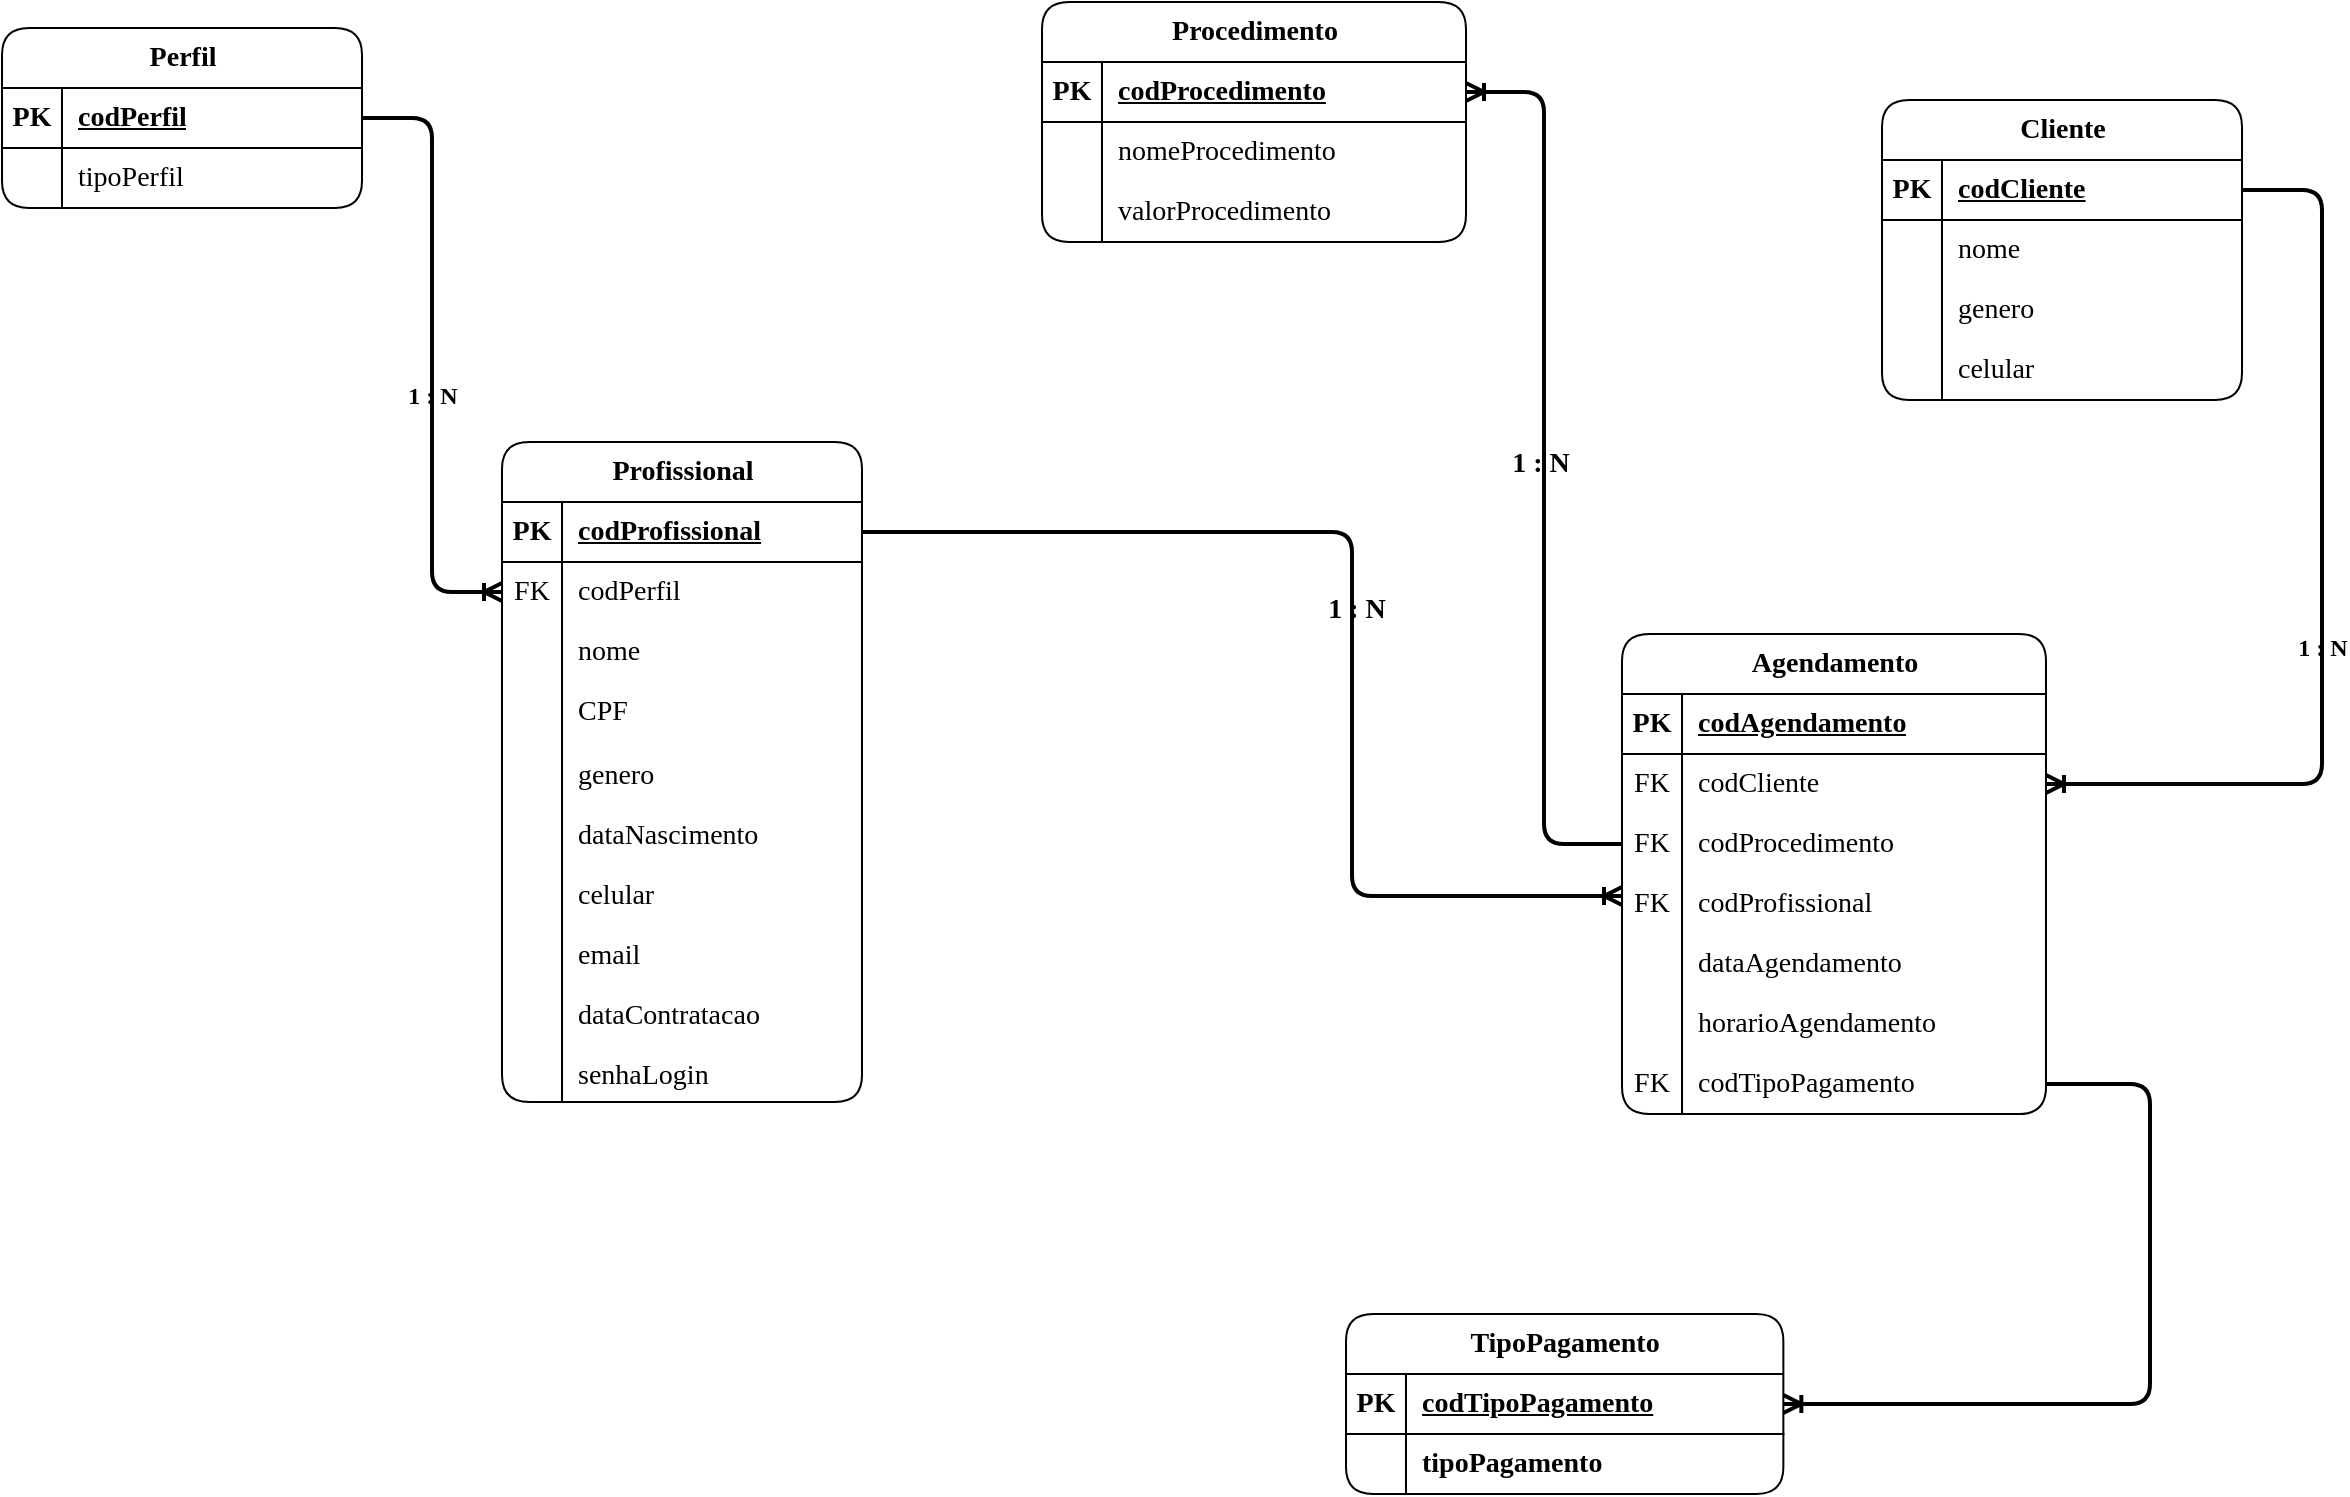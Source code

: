 <mxfile version="26.0.9">
  <diagram name="MER" id="e56a1550-8fbb-45ad-956c-1786394a9013">
    <mxGraphModel dx="1909" dy="1129" grid="0" gridSize="10" guides="1" tooltips="1" connect="1" arrows="1" fold="1" page="0" pageScale="1" pageWidth="1100" pageHeight="850" background="none" math="0" shadow="0" adaptiveColors="simple">
      <root>
        <mxCell id="0" />
        <mxCell id="1" parent="0" />
        <mxCell id="kIq5CJlEtMo3sksNn1Q7-1" value="Profissional" style="shape=table;startSize=30;container=1;collapsible=1;childLayout=tableLayout;fixedRows=1;rowLines=0;fontStyle=1;align=center;resizeLast=1;html=1;fontFamily=JetBrains Mono;rounded=1;fontSize=14;labelBackgroundColor=none;" parent="1" vertex="1">
          <mxGeometry x="267" y="408" width="180" height="330" as="geometry" />
        </mxCell>
        <mxCell id="kIq5CJlEtMo3sksNn1Q7-2" value="" style="shape=tableRow;horizontal=0;startSize=0;swimlaneHead=0;swimlaneBody=0;fillColor=none;collapsible=0;dropTarget=0;points=[[0,0.5],[1,0.5]];portConstraint=eastwest;top=0;left=0;right=0;bottom=1;fontFamily=JetBrains Mono;fontSize=14;labelBackgroundColor=none;" parent="kIq5CJlEtMo3sksNn1Q7-1" vertex="1">
          <mxGeometry y="30" width="180" height="30" as="geometry" />
        </mxCell>
        <mxCell id="kIq5CJlEtMo3sksNn1Q7-3" value="PK" style="shape=partialRectangle;connectable=0;fillColor=none;top=0;left=0;bottom=0;right=0;fontStyle=1;overflow=hidden;whiteSpace=wrap;html=1;fontFamily=JetBrains Mono;fontSize=14;labelBackgroundColor=none;" parent="kIq5CJlEtMo3sksNn1Q7-2" vertex="1">
          <mxGeometry width="30" height="30" as="geometry">
            <mxRectangle width="30" height="30" as="alternateBounds" />
          </mxGeometry>
        </mxCell>
        <mxCell id="kIq5CJlEtMo3sksNn1Q7-4" value="codProfissional" style="shape=partialRectangle;connectable=0;fillColor=none;top=0;left=0;bottom=0;right=0;align=left;spacingLeft=6;fontStyle=5;overflow=hidden;whiteSpace=wrap;html=1;fontFamily=JetBrains Mono;fontSize=14;labelBackgroundColor=none;" parent="kIq5CJlEtMo3sksNn1Q7-2" vertex="1">
          <mxGeometry x="30" width="150" height="30" as="geometry">
            <mxRectangle width="150" height="30" as="alternateBounds" />
          </mxGeometry>
        </mxCell>
        <mxCell id="kIq5CJlEtMo3sksNn1Q7-5" value="" style="shape=tableRow;horizontal=0;startSize=0;swimlaneHead=0;swimlaneBody=0;fillColor=none;collapsible=0;dropTarget=0;points=[[0,0.5],[1,0.5]];portConstraint=eastwest;top=0;left=0;right=0;bottom=0;fontFamily=JetBrains Mono;fontSize=14;labelBackgroundColor=none;" parent="kIq5CJlEtMo3sksNn1Q7-1" vertex="1">
          <mxGeometry y="60" width="180" height="30" as="geometry" />
        </mxCell>
        <mxCell id="kIq5CJlEtMo3sksNn1Q7-6" value="FK" style="shape=partialRectangle;connectable=0;fillColor=none;top=0;left=0;bottom=0;right=0;editable=1;overflow=hidden;whiteSpace=wrap;html=1;fontFamily=JetBrains Mono;fontSize=14;labelBackgroundColor=none;" parent="kIq5CJlEtMo3sksNn1Q7-5" vertex="1">
          <mxGeometry width="30" height="30" as="geometry">
            <mxRectangle width="30" height="30" as="alternateBounds" />
          </mxGeometry>
        </mxCell>
        <mxCell id="kIq5CJlEtMo3sksNn1Q7-7" value="codPerfil" style="shape=partialRectangle;connectable=0;fillColor=none;top=0;left=0;bottom=0;right=0;align=left;spacingLeft=6;overflow=hidden;whiteSpace=wrap;html=1;fontFamily=JetBrains Mono;fontSize=14;labelBackgroundColor=none;" parent="kIq5CJlEtMo3sksNn1Q7-5" vertex="1">
          <mxGeometry x="30" width="150" height="30" as="geometry">
            <mxRectangle width="150" height="30" as="alternateBounds" />
          </mxGeometry>
        </mxCell>
        <mxCell id="kIq5CJlEtMo3sksNn1Q7-22" value="" style="shape=tableRow;horizontal=0;startSize=0;swimlaneHead=0;swimlaneBody=0;fillColor=none;collapsible=0;dropTarget=0;points=[[0,0.5],[1,0.5]];portConstraint=eastwest;top=0;left=0;right=0;bottom=0;fontFamily=JetBrains Mono;fontSize=14;labelBackgroundColor=none;" parent="kIq5CJlEtMo3sksNn1Q7-1" vertex="1">
          <mxGeometry y="90" width="180" height="30" as="geometry" />
        </mxCell>
        <mxCell id="kIq5CJlEtMo3sksNn1Q7-23" value="" style="shape=partialRectangle;connectable=0;fillColor=none;top=0;left=0;bottom=0;right=0;editable=1;overflow=hidden;whiteSpace=wrap;html=1;fontFamily=JetBrains Mono;fontSize=14;labelBackgroundColor=none;" parent="kIq5CJlEtMo3sksNn1Q7-22" vertex="1">
          <mxGeometry width="30" height="30" as="geometry">
            <mxRectangle width="30" height="30" as="alternateBounds" />
          </mxGeometry>
        </mxCell>
        <mxCell id="kIq5CJlEtMo3sksNn1Q7-24" value="nome" style="shape=partialRectangle;connectable=0;fillColor=none;top=0;left=0;bottom=0;right=0;align=left;spacingLeft=6;overflow=hidden;whiteSpace=wrap;html=1;fontFamily=JetBrains Mono;fontSize=14;labelBackgroundColor=none;" parent="kIq5CJlEtMo3sksNn1Q7-22" vertex="1">
          <mxGeometry x="30" width="150" height="30" as="geometry">
            <mxRectangle width="150" height="30" as="alternateBounds" />
          </mxGeometry>
        </mxCell>
        <mxCell id="kIq5CJlEtMo3sksNn1Q7-25" value="" style="shape=tableRow;horizontal=0;startSize=0;swimlaneHead=0;swimlaneBody=0;fillColor=none;collapsible=0;dropTarget=0;points=[[0,0.5],[1,0.5]];portConstraint=eastwest;top=0;left=0;right=0;bottom=0;fontFamily=JetBrains Mono;fontSize=14;labelBackgroundColor=none;" parent="kIq5CJlEtMo3sksNn1Q7-1" vertex="1">
          <mxGeometry y="120" width="180" height="30" as="geometry" />
        </mxCell>
        <mxCell id="kIq5CJlEtMo3sksNn1Q7-26" value="" style="shape=partialRectangle;connectable=0;fillColor=none;top=0;left=0;bottom=0;right=0;editable=1;overflow=hidden;whiteSpace=wrap;html=1;fontFamily=JetBrains Mono;fontSize=14;labelBackgroundColor=none;" parent="kIq5CJlEtMo3sksNn1Q7-25" vertex="1">
          <mxGeometry width="30" height="30" as="geometry">
            <mxRectangle width="30" height="30" as="alternateBounds" />
          </mxGeometry>
        </mxCell>
        <mxCell id="kIq5CJlEtMo3sksNn1Q7-27" value="CPF" style="shape=partialRectangle;connectable=0;fillColor=none;top=0;left=0;bottom=0;right=0;align=left;spacingLeft=6;overflow=hidden;whiteSpace=wrap;html=1;fontFamily=JetBrains Mono;fontSize=14;labelBackgroundColor=none;" parent="kIq5CJlEtMo3sksNn1Q7-25" vertex="1">
          <mxGeometry x="30" width="150" height="30" as="geometry">
            <mxRectangle width="150" height="30" as="alternateBounds" />
          </mxGeometry>
        </mxCell>
        <mxCell id="kIq5CJlEtMo3sksNn1Q7-28" value="" style="shape=tableRow;horizontal=0;startSize=0;swimlaneHead=0;swimlaneBody=0;fillColor=none;collapsible=0;dropTarget=0;points=[[0,0.5],[1,0.5]];portConstraint=eastwest;top=0;left=0;right=0;bottom=0;rounded=1;align=center;verticalAlign=middle;fontFamily=JetBrains Mono;fontSize=14;fontStyle=0;labelBackgroundColor=none;" parent="kIq5CJlEtMo3sksNn1Q7-1" vertex="1">
          <mxGeometry y="150" width="180" height="30" as="geometry" />
        </mxCell>
        <mxCell id="kIq5CJlEtMo3sksNn1Q7-29" value="" style="shape=partialRectangle;connectable=0;fillColor=none;top=0;left=0;bottom=0;right=0;editable=1;overflow=hidden;rounded=1;align=center;verticalAlign=middle;fontFamily=JetBrains Mono;fontSize=14;fontStyle=1;labelBackgroundColor=none;" parent="kIq5CJlEtMo3sksNn1Q7-28" vertex="1">
          <mxGeometry width="30" height="30" as="geometry">
            <mxRectangle width="30" height="30" as="alternateBounds" />
          </mxGeometry>
        </mxCell>
        <mxCell id="kIq5CJlEtMo3sksNn1Q7-30" value="genero" style="shape=partialRectangle;connectable=0;fillColor=none;top=0;left=0;bottom=0;right=0;align=left;spacingLeft=6;overflow=hidden;rounded=1;verticalAlign=middle;fontFamily=JetBrains Mono;fontSize=14;fontStyle=0;labelBackgroundColor=none;" parent="kIq5CJlEtMo3sksNn1Q7-28" vertex="1">
          <mxGeometry x="30" width="150" height="30" as="geometry">
            <mxRectangle width="150" height="30" as="alternateBounds" />
          </mxGeometry>
        </mxCell>
        <mxCell id="kIq5CJlEtMo3sksNn1Q7-31" value="" style="shape=tableRow;horizontal=0;startSize=0;swimlaneHead=0;swimlaneBody=0;fillColor=none;collapsible=0;dropTarget=0;points=[[0,0.5],[1,0.5]];portConstraint=eastwest;top=0;left=0;right=0;bottom=0;rounded=1;align=center;verticalAlign=middle;fontFamily=JetBrains Mono;fontSize=14;fontStyle=0;labelBackgroundColor=none;" parent="kIq5CJlEtMo3sksNn1Q7-1" vertex="1">
          <mxGeometry y="180" width="180" height="30" as="geometry" />
        </mxCell>
        <mxCell id="kIq5CJlEtMo3sksNn1Q7-32" value="" style="shape=partialRectangle;connectable=0;fillColor=none;top=0;left=0;bottom=0;right=0;editable=1;overflow=hidden;rounded=1;align=center;verticalAlign=middle;fontFamily=JetBrains Mono;fontSize=14;fontStyle=1;labelBackgroundColor=none;" parent="kIq5CJlEtMo3sksNn1Q7-31" vertex="1">
          <mxGeometry width="30" height="30" as="geometry">
            <mxRectangle width="30" height="30" as="alternateBounds" />
          </mxGeometry>
        </mxCell>
        <mxCell id="kIq5CJlEtMo3sksNn1Q7-33" value="dataNascimento" style="shape=partialRectangle;connectable=0;fillColor=none;top=0;left=0;bottom=0;right=0;align=left;spacingLeft=6;overflow=hidden;rounded=1;verticalAlign=middle;fontFamily=JetBrains Mono;fontSize=14;fontStyle=0;labelBackgroundColor=none;" parent="kIq5CJlEtMo3sksNn1Q7-31" vertex="1">
          <mxGeometry x="30" width="150" height="30" as="geometry">
            <mxRectangle width="150" height="30" as="alternateBounds" />
          </mxGeometry>
        </mxCell>
        <mxCell id="kIq5CJlEtMo3sksNn1Q7-34" value="" style="shape=tableRow;horizontal=0;startSize=0;swimlaneHead=0;swimlaneBody=0;fillColor=none;collapsible=0;dropTarget=0;points=[[0,0.5],[1,0.5]];portConstraint=eastwest;top=0;left=0;right=0;bottom=0;rounded=1;align=center;verticalAlign=middle;fontFamily=JetBrains Mono;fontSize=14;fontStyle=0;labelBackgroundColor=none;" parent="kIq5CJlEtMo3sksNn1Q7-1" vertex="1">
          <mxGeometry y="210" width="180" height="30" as="geometry" />
        </mxCell>
        <mxCell id="kIq5CJlEtMo3sksNn1Q7-35" value="" style="shape=partialRectangle;connectable=0;fillColor=none;top=0;left=0;bottom=0;right=0;editable=1;overflow=hidden;rounded=1;align=center;verticalAlign=middle;fontFamily=JetBrains Mono;fontSize=14;fontStyle=1;labelBackgroundColor=none;" parent="kIq5CJlEtMo3sksNn1Q7-34" vertex="1">
          <mxGeometry width="30" height="30" as="geometry">
            <mxRectangle width="30" height="30" as="alternateBounds" />
          </mxGeometry>
        </mxCell>
        <mxCell id="kIq5CJlEtMo3sksNn1Q7-36" value="celular" style="shape=partialRectangle;connectable=0;fillColor=none;top=0;left=0;bottom=0;right=0;align=left;spacingLeft=6;overflow=hidden;rounded=1;verticalAlign=middle;fontFamily=JetBrains Mono;fontSize=14;fontStyle=0;labelBackgroundColor=none;" parent="kIq5CJlEtMo3sksNn1Q7-34" vertex="1">
          <mxGeometry x="30" width="150" height="30" as="geometry">
            <mxRectangle width="150" height="30" as="alternateBounds" />
          </mxGeometry>
        </mxCell>
        <mxCell id="kIq5CJlEtMo3sksNn1Q7-37" value="" style="shape=tableRow;horizontal=0;startSize=0;swimlaneHead=0;swimlaneBody=0;fillColor=none;collapsible=0;dropTarget=0;points=[[0,0.5],[1,0.5]];portConstraint=eastwest;top=0;left=0;right=0;bottom=0;rounded=1;align=center;verticalAlign=middle;fontFamily=JetBrains Mono;fontSize=14;fontStyle=0;labelBackgroundColor=none;" parent="kIq5CJlEtMo3sksNn1Q7-1" vertex="1">
          <mxGeometry y="240" width="180" height="30" as="geometry" />
        </mxCell>
        <mxCell id="kIq5CJlEtMo3sksNn1Q7-38" value="" style="shape=partialRectangle;connectable=0;fillColor=none;top=0;left=0;bottom=0;right=0;editable=1;overflow=hidden;rounded=1;align=center;verticalAlign=middle;fontFamily=JetBrains Mono;fontSize=14;fontStyle=1;labelBackgroundColor=none;" parent="kIq5CJlEtMo3sksNn1Q7-37" vertex="1">
          <mxGeometry width="30" height="30" as="geometry">
            <mxRectangle width="30" height="30" as="alternateBounds" />
          </mxGeometry>
        </mxCell>
        <mxCell id="kIq5CJlEtMo3sksNn1Q7-39" value="email" style="shape=partialRectangle;connectable=0;fillColor=none;top=0;left=0;bottom=0;right=0;align=left;spacingLeft=6;overflow=hidden;rounded=1;verticalAlign=middle;fontFamily=JetBrains Mono;fontSize=14;fontStyle=0;labelBackgroundColor=none;" parent="kIq5CJlEtMo3sksNn1Q7-37" vertex="1">
          <mxGeometry x="30" width="150" height="30" as="geometry">
            <mxRectangle width="150" height="30" as="alternateBounds" />
          </mxGeometry>
        </mxCell>
        <mxCell id="kIq5CJlEtMo3sksNn1Q7-40" value="" style="shape=tableRow;horizontal=0;startSize=0;swimlaneHead=0;swimlaneBody=0;fillColor=none;collapsible=0;dropTarget=0;points=[[0,0.5],[1,0.5]];portConstraint=eastwest;top=0;left=0;right=0;bottom=0;rounded=1;align=center;verticalAlign=middle;fontFamily=JetBrains Mono;fontSize=14;fontStyle=0;labelBackgroundColor=none;" parent="kIq5CJlEtMo3sksNn1Q7-1" vertex="1">
          <mxGeometry y="270" width="180" height="30" as="geometry" />
        </mxCell>
        <mxCell id="kIq5CJlEtMo3sksNn1Q7-41" value="" style="shape=partialRectangle;connectable=0;fillColor=none;top=0;left=0;bottom=0;right=0;editable=1;overflow=hidden;rounded=1;align=center;verticalAlign=middle;fontFamily=JetBrains Mono;fontSize=14;fontStyle=1;labelBackgroundColor=none;" parent="kIq5CJlEtMo3sksNn1Q7-40" vertex="1">
          <mxGeometry width="30" height="30" as="geometry">
            <mxRectangle width="30" height="30" as="alternateBounds" />
          </mxGeometry>
        </mxCell>
        <mxCell id="kIq5CJlEtMo3sksNn1Q7-42" value="dataContratacao" style="shape=partialRectangle;connectable=0;fillColor=none;top=0;left=0;bottom=0;right=0;align=left;spacingLeft=6;overflow=hidden;rounded=1;verticalAlign=middle;fontFamily=JetBrains Mono;fontSize=14;fontStyle=0;labelBackgroundColor=none;" parent="kIq5CJlEtMo3sksNn1Q7-40" vertex="1">
          <mxGeometry x="30" width="150" height="30" as="geometry">
            <mxRectangle width="150" height="30" as="alternateBounds" />
          </mxGeometry>
        </mxCell>
        <mxCell id="kIq5CJlEtMo3sksNn1Q7-43" value="" style="shape=tableRow;horizontal=0;startSize=0;swimlaneHead=0;swimlaneBody=0;fillColor=none;collapsible=0;dropTarget=0;points=[[0,0.5],[1,0.5]];portConstraint=eastwest;top=0;left=0;right=0;bottom=0;rounded=1;align=center;verticalAlign=middle;fontFamily=JetBrains Mono;fontSize=14;fontStyle=0;labelBackgroundColor=none;" parent="kIq5CJlEtMo3sksNn1Q7-1" vertex="1">
          <mxGeometry y="300" width="180" height="30" as="geometry" />
        </mxCell>
        <mxCell id="kIq5CJlEtMo3sksNn1Q7-44" value="" style="shape=partialRectangle;connectable=0;fillColor=none;top=0;left=0;bottom=0;right=0;editable=1;overflow=hidden;rounded=1;align=center;verticalAlign=middle;fontFamily=JetBrains Mono;fontSize=14;fontStyle=1;labelBackgroundColor=none;" parent="kIq5CJlEtMo3sksNn1Q7-43" vertex="1">
          <mxGeometry width="30" height="30" as="geometry">
            <mxRectangle width="30" height="30" as="alternateBounds" />
          </mxGeometry>
        </mxCell>
        <mxCell id="kIq5CJlEtMo3sksNn1Q7-45" value="senhaLogin" style="shape=partialRectangle;connectable=0;fillColor=none;top=0;left=0;bottom=0;right=0;align=left;spacingLeft=6;overflow=hidden;rounded=1;verticalAlign=middle;fontFamily=JetBrains Mono;fontSize=14;fontStyle=0;labelBackgroundColor=none;" parent="kIq5CJlEtMo3sksNn1Q7-43" vertex="1">
          <mxGeometry x="30" width="150" height="30" as="geometry">
            <mxRectangle width="150" height="30" as="alternateBounds" />
          </mxGeometry>
        </mxCell>
        <mxCell id="kIq5CJlEtMo3sksNn1Q7-15" value="Perfil" style="shape=table;startSize=30;container=1;collapsible=1;childLayout=tableLayout;fixedRows=1;rowLines=0;fontStyle=1;align=center;resizeLast=1;html=1;fontFamily=JetBrains Mono;rounded=1;fontSize=14;labelBackgroundColor=none;" parent="1" vertex="1">
          <mxGeometry x="17" y="201" width="180" height="90" as="geometry" />
        </mxCell>
        <mxCell id="kIq5CJlEtMo3sksNn1Q7-16" value="" style="shape=tableRow;horizontal=0;startSize=0;swimlaneHead=0;swimlaneBody=0;fillColor=none;collapsible=0;dropTarget=0;points=[[0,0.5],[1,0.5]];portConstraint=eastwest;top=0;left=0;right=0;bottom=1;fontFamily=JetBrains Mono;fontSize=14;labelBackgroundColor=none;" parent="kIq5CJlEtMo3sksNn1Q7-15" vertex="1">
          <mxGeometry y="30" width="180" height="30" as="geometry" />
        </mxCell>
        <mxCell id="kIq5CJlEtMo3sksNn1Q7-17" value="PK" style="shape=partialRectangle;connectable=0;fillColor=none;top=0;left=0;bottom=0;right=0;fontStyle=1;overflow=hidden;whiteSpace=wrap;html=1;fontFamily=JetBrains Mono;fontSize=14;labelBackgroundColor=none;" parent="kIq5CJlEtMo3sksNn1Q7-16" vertex="1">
          <mxGeometry width="30" height="30" as="geometry">
            <mxRectangle width="30" height="30" as="alternateBounds" />
          </mxGeometry>
        </mxCell>
        <mxCell id="kIq5CJlEtMo3sksNn1Q7-18" value="codPerfil" style="shape=partialRectangle;connectable=0;fillColor=none;top=0;left=0;bottom=0;right=0;align=left;spacingLeft=6;fontStyle=5;overflow=hidden;whiteSpace=wrap;html=1;fontFamily=JetBrains Mono;fontSize=14;labelBackgroundColor=none;" parent="kIq5CJlEtMo3sksNn1Q7-16" vertex="1">
          <mxGeometry x="30" width="150" height="30" as="geometry">
            <mxRectangle width="150" height="30" as="alternateBounds" />
          </mxGeometry>
        </mxCell>
        <mxCell id="kIq5CJlEtMo3sksNn1Q7-19" value="" style="shape=tableRow;horizontal=0;startSize=0;swimlaneHead=0;swimlaneBody=0;fillColor=none;collapsible=0;dropTarget=0;points=[[0,0.5],[1,0.5]];portConstraint=eastwest;top=0;left=0;right=0;bottom=0;fontFamily=JetBrains Mono;fontSize=14;labelBackgroundColor=none;" parent="kIq5CJlEtMo3sksNn1Q7-15" vertex="1">
          <mxGeometry y="60" width="180" height="30" as="geometry" />
        </mxCell>
        <mxCell id="kIq5CJlEtMo3sksNn1Q7-20" value="" style="shape=partialRectangle;connectable=0;fillColor=none;top=0;left=0;bottom=0;right=0;editable=1;overflow=hidden;whiteSpace=wrap;html=1;fontFamily=JetBrains Mono;fontSize=14;labelBackgroundColor=none;" parent="kIq5CJlEtMo3sksNn1Q7-19" vertex="1">
          <mxGeometry width="30" height="30" as="geometry">
            <mxRectangle width="30" height="30" as="alternateBounds" />
          </mxGeometry>
        </mxCell>
        <mxCell id="kIq5CJlEtMo3sksNn1Q7-21" value="tipoPerfil" style="shape=partialRectangle;connectable=0;fillColor=none;top=0;left=0;bottom=0;right=0;align=left;spacingLeft=6;overflow=hidden;whiteSpace=wrap;html=1;fontFamily=JetBrains Mono;fontSize=14;labelBackgroundColor=none;" parent="kIq5CJlEtMo3sksNn1Q7-19" vertex="1">
          <mxGeometry x="30" width="150" height="30" as="geometry">
            <mxRectangle width="150" height="30" as="alternateBounds" />
          </mxGeometry>
        </mxCell>
        <mxCell id="kIq5CJlEtMo3sksNn1Q7-46" value="" style="edgeStyle=orthogonalEdgeStyle;fontSize=14;html=1;endArrow=ERoneToMany;rounded=1;fontFamily=JetBrains Mono;fontColor=default;fontStyle=1;curved=0;strokeWidth=2;labelBackgroundColor=none;" parent="1" source="kIq5CJlEtMo3sksNn1Q7-16" target="kIq5CJlEtMo3sksNn1Q7-5" edge="1">
          <mxGeometry width="100" height="100" relative="1" as="geometry">
            <mxPoint x="500" y="368" as="sourcePoint" />
            <mxPoint x="600" y="268" as="targetPoint" />
          </mxGeometry>
        </mxCell>
        <mxCell id="kIq5CJlEtMo3sksNn1Q7-47" value="&lt;font&gt;1 : N&lt;/font&gt;" style="edgeLabel;html=1;align=center;verticalAlign=middle;resizable=0;points=[];rounded=1;fontFamily=JetBrains Mono;fontSize=12;fontStyle=1;labelBackgroundColor=none;" parent="kIq5CJlEtMo3sksNn1Q7-46" vertex="1" connectable="0">
          <mxGeometry x="0.133" relative="1" as="geometry">
            <mxPoint as="offset" />
          </mxGeometry>
        </mxCell>
        <mxCell id="kIq5CJlEtMo3sksNn1Q7-61" value="Procedimento" style="shape=table;startSize=30;container=1;collapsible=1;childLayout=tableLayout;fixedRows=1;rowLines=0;fontStyle=1;align=center;resizeLast=1;html=1;rounded=1;verticalAlign=middle;fontFamily=JetBrains Mono;fontSize=14;labelBackgroundColor=none;" parent="1" vertex="1">
          <mxGeometry x="537" y="188" width="212" height="120" as="geometry" />
        </mxCell>
        <mxCell id="kIq5CJlEtMo3sksNn1Q7-62" value="" style="shape=tableRow;horizontal=0;startSize=0;swimlaneHead=0;swimlaneBody=0;fillColor=none;collapsible=0;dropTarget=0;points=[[0,0.5],[1,0.5]];portConstraint=eastwest;top=0;left=0;right=0;bottom=1;rounded=1;align=center;verticalAlign=middle;fontFamily=JetBrains Mono;fontSize=14;fontStyle=1;labelBackgroundColor=none;" parent="kIq5CJlEtMo3sksNn1Q7-61" vertex="1">
          <mxGeometry y="30" width="212" height="30" as="geometry" />
        </mxCell>
        <mxCell id="kIq5CJlEtMo3sksNn1Q7-63" value="PK" style="shape=partialRectangle;connectable=0;fillColor=none;top=0;left=0;bottom=0;right=0;fontStyle=1;overflow=hidden;whiteSpace=wrap;html=1;rounded=1;align=center;verticalAlign=middle;fontFamily=JetBrains Mono;fontSize=14;labelBackgroundColor=none;" parent="kIq5CJlEtMo3sksNn1Q7-62" vertex="1">
          <mxGeometry width="30" height="30" as="geometry">
            <mxRectangle width="30" height="30" as="alternateBounds" />
          </mxGeometry>
        </mxCell>
        <mxCell id="kIq5CJlEtMo3sksNn1Q7-64" value="codProcedimento" style="shape=partialRectangle;connectable=0;fillColor=none;top=0;left=0;bottom=0;right=0;align=left;spacingLeft=6;fontStyle=5;overflow=hidden;whiteSpace=wrap;html=1;rounded=1;verticalAlign=middle;fontFamily=JetBrains Mono;fontSize=14;labelBackgroundColor=none;" parent="kIq5CJlEtMo3sksNn1Q7-62" vertex="1">
          <mxGeometry x="30" width="182" height="30" as="geometry">
            <mxRectangle width="182" height="30" as="alternateBounds" />
          </mxGeometry>
        </mxCell>
        <mxCell id="kIq5CJlEtMo3sksNn1Q7-65" value="" style="shape=tableRow;horizontal=0;startSize=0;swimlaneHead=0;swimlaneBody=0;fillColor=none;collapsible=0;dropTarget=0;points=[[0,0.5],[1,0.5]];portConstraint=eastwest;top=0;left=0;right=0;bottom=0;rounded=1;align=center;verticalAlign=middle;fontFamily=JetBrains Mono;fontSize=14;fontStyle=1;labelBackgroundColor=none;" parent="kIq5CJlEtMo3sksNn1Q7-61" vertex="1">
          <mxGeometry y="60" width="212" height="30" as="geometry" />
        </mxCell>
        <mxCell id="kIq5CJlEtMo3sksNn1Q7-66" value="" style="shape=partialRectangle;connectable=0;fillColor=none;top=0;left=0;bottom=0;right=0;editable=1;overflow=hidden;whiteSpace=wrap;html=1;rounded=1;align=center;verticalAlign=middle;fontFamily=JetBrains Mono;fontSize=14;fontStyle=1;labelBackgroundColor=none;" parent="kIq5CJlEtMo3sksNn1Q7-65" vertex="1">
          <mxGeometry width="30" height="30" as="geometry">
            <mxRectangle width="30" height="30" as="alternateBounds" />
          </mxGeometry>
        </mxCell>
        <mxCell id="kIq5CJlEtMo3sksNn1Q7-67" value="nomeProcedimento" style="shape=partialRectangle;connectable=0;fillColor=none;top=0;left=0;bottom=0;right=0;align=left;spacingLeft=6;overflow=hidden;whiteSpace=wrap;html=1;rounded=1;verticalAlign=middle;fontFamily=JetBrains Mono;fontSize=14;fontStyle=0;labelBackgroundColor=none;" parent="kIq5CJlEtMo3sksNn1Q7-65" vertex="1">
          <mxGeometry x="30" width="182" height="30" as="geometry">
            <mxRectangle width="182" height="30" as="alternateBounds" />
          </mxGeometry>
        </mxCell>
        <mxCell id="kIq5CJlEtMo3sksNn1Q7-68" value="" style="shape=tableRow;horizontal=0;startSize=0;swimlaneHead=0;swimlaneBody=0;fillColor=none;collapsible=0;dropTarget=0;points=[[0,0.5],[1,0.5]];portConstraint=eastwest;top=0;left=0;right=0;bottom=0;rounded=1;align=center;verticalAlign=middle;fontFamily=JetBrains Mono;fontSize=14;fontStyle=1;labelBackgroundColor=none;" parent="kIq5CJlEtMo3sksNn1Q7-61" vertex="1">
          <mxGeometry y="90" width="212" height="30" as="geometry" />
        </mxCell>
        <mxCell id="kIq5CJlEtMo3sksNn1Q7-69" value="" style="shape=partialRectangle;connectable=0;fillColor=none;top=0;left=0;bottom=0;right=0;editable=1;overflow=hidden;whiteSpace=wrap;html=1;rounded=1;align=center;verticalAlign=middle;fontFamily=JetBrains Mono;fontSize=14;fontStyle=1;labelBackgroundColor=none;" parent="kIq5CJlEtMo3sksNn1Q7-68" vertex="1">
          <mxGeometry width="30" height="30" as="geometry">
            <mxRectangle width="30" height="30" as="alternateBounds" />
          </mxGeometry>
        </mxCell>
        <mxCell id="kIq5CJlEtMo3sksNn1Q7-70" value="valorProcedimento" style="shape=partialRectangle;connectable=0;fillColor=none;top=0;left=0;bottom=0;right=0;align=left;spacingLeft=6;overflow=hidden;whiteSpace=wrap;html=1;rounded=1;verticalAlign=middle;fontFamily=JetBrains Mono;fontSize=14;fontStyle=0;labelBackgroundColor=none;" parent="kIq5CJlEtMo3sksNn1Q7-68" vertex="1">
          <mxGeometry x="30" width="182" height="30" as="geometry">
            <mxRectangle width="182" height="30" as="alternateBounds" />
          </mxGeometry>
        </mxCell>
        <mxCell id="kIq5CJlEtMo3sksNn1Q7-74" value="&lt;b&gt;Cliente&lt;/b&gt;" style="shape=table;startSize=30;container=1;collapsible=1;childLayout=tableLayout;fixedRows=1;rowLines=0;fontStyle=0;align=center;resizeLast=1;html=1;rounded=1;verticalAlign=middle;fontFamily=JetBrains Mono;fontSize=14;labelBackgroundColor=none;" parent="1" vertex="1">
          <mxGeometry x="957" y="237" width="180" height="150" as="geometry" />
        </mxCell>
        <mxCell id="kIq5CJlEtMo3sksNn1Q7-75" value="" style="shape=tableRow;horizontal=0;startSize=0;swimlaneHead=0;swimlaneBody=0;fillColor=none;collapsible=0;dropTarget=0;points=[[0,0.5],[1,0.5]];portConstraint=eastwest;top=0;left=0;right=0;bottom=1;rounded=1;align=left;verticalAlign=middle;fontFamily=JetBrains Mono;fontSize=14;fontStyle=0;labelBackgroundColor=none;" parent="kIq5CJlEtMo3sksNn1Q7-74" vertex="1">
          <mxGeometry y="30" width="180" height="30" as="geometry" />
        </mxCell>
        <mxCell id="kIq5CJlEtMo3sksNn1Q7-76" value="PK" style="shape=partialRectangle;connectable=0;fillColor=none;top=0;left=0;bottom=0;right=0;fontStyle=1;overflow=hidden;whiteSpace=wrap;html=1;rounded=1;align=center;verticalAlign=middle;fontFamily=JetBrains Mono;fontSize=14;labelBackgroundColor=none;" parent="kIq5CJlEtMo3sksNn1Q7-75" vertex="1">
          <mxGeometry width="30" height="30" as="geometry">
            <mxRectangle width="30" height="30" as="alternateBounds" />
          </mxGeometry>
        </mxCell>
        <mxCell id="kIq5CJlEtMo3sksNn1Q7-77" value="codCliente" style="shape=partialRectangle;connectable=0;fillColor=none;top=0;left=0;bottom=0;right=0;align=left;spacingLeft=6;fontStyle=5;overflow=hidden;whiteSpace=wrap;html=1;rounded=1;verticalAlign=middle;fontFamily=JetBrains Mono;fontSize=14;labelBackgroundColor=none;" parent="kIq5CJlEtMo3sksNn1Q7-75" vertex="1">
          <mxGeometry x="30" width="150" height="30" as="geometry">
            <mxRectangle width="150" height="30" as="alternateBounds" />
          </mxGeometry>
        </mxCell>
        <mxCell id="kIq5CJlEtMo3sksNn1Q7-78" value="" style="shape=tableRow;horizontal=0;startSize=0;swimlaneHead=0;swimlaneBody=0;fillColor=none;collapsible=0;dropTarget=0;points=[[0,0.5],[1,0.5]];portConstraint=eastwest;top=0;left=0;right=0;bottom=0;rounded=1;align=center;verticalAlign=middle;fontFamily=JetBrains Mono;fontSize=14;fontStyle=0;labelBackgroundColor=none;" parent="kIq5CJlEtMo3sksNn1Q7-74" vertex="1">
          <mxGeometry y="60" width="180" height="30" as="geometry" />
        </mxCell>
        <mxCell id="kIq5CJlEtMo3sksNn1Q7-79" value="" style="shape=partialRectangle;connectable=0;fillColor=none;top=0;left=0;bottom=0;right=0;editable=1;overflow=hidden;whiteSpace=wrap;html=1;rounded=1;align=center;verticalAlign=middle;fontFamily=JetBrains Mono;fontSize=14;fontStyle=0;labelBackgroundColor=none;" parent="kIq5CJlEtMo3sksNn1Q7-78" vertex="1">
          <mxGeometry width="30" height="30" as="geometry">
            <mxRectangle width="30" height="30" as="alternateBounds" />
          </mxGeometry>
        </mxCell>
        <mxCell id="kIq5CJlEtMo3sksNn1Q7-80" value="nome" style="shape=partialRectangle;connectable=0;fillColor=none;top=0;left=0;bottom=0;right=0;align=left;spacingLeft=6;overflow=hidden;whiteSpace=wrap;html=1;rounded=1;verticalAlign=middle;fontFamily=JetBrains Mono;fontSize=14;fontStyle=0;labelBackgroundColor=none;" parent="kIq5CJlEtMo3sksNn1Q7-78" vertex="1">
          <mxGeometry x="30" width="150" height="30" as="geometry">
            <mxRectangle width="150" height="30" as="alternateBounds" />
          </mxGeometry>
        </mxCell>
        <mxCell id="kIq5CJlEtMo3sksNn1Q7-84" value="" style="shape=tableRow;horizontal=0;startSize=0;swimlaneHead=0;swimlaneBody=0;fillColor=none;collapsible=0;dropTarget=0;points=[[0,0.5],[1,0.5]];portConstraint=eastwest;top=0;left=0;right=0;bottom=0;rounded=1;align=center;verticalAlign=middle;fontFamily=JetBrains Mono;fontSize=14;fontStyle=0;labelBackgroundColor=none;" parent="kIq5CJlEtMo3sksNn1Q7-74" vertex="1">
          <mxGeometry y="90" width="180" height="30" as="geometry" />
        </mxCell>
        <mxCell id="kIq5CJlEtMo3sksNn1Q7-85" value="" style="shape=partialRectangle;connectable=0;fillColor=none;top=0;left=0;bottom=0;right=0;editable=1;overflow=hidden;whiteSpace=wrap;html=1;rounded=1;align=center;verticalAlign=middle;fontFamily=JetBrains Mono;fontSize=14;fontStyle=0;labelBackgroundColor=none;" parent="kIq5CJlEtMo3sksNn1Q7-84" vertex="1">
          <mxGeometry width="30" height="30" as="geometry">
            <mxRectangle width="30" height="30" as="alternateBounds" />
          </mxGeometry>
        </mxCell>
        <mxCell id="kIq5CJlEtMo3sksNn1Q7-86" value="genero" style="shape=partialRectangle;connectable=0;fillColor=none;top=0;left=0;bottom=0;right=0;align=left;spacingLeft=6;overflow=hidden;whiteSpace=wrap;html=1;rounded=1;verticalAlign=middle;fontFamily=JetBrains Mono;fontSize=14;fontStyle=0;labelBackgroundColor=none;" parent="kIq5CJlEtMo3sksNn1Q7-84" vertex="1">
          <mxGeometry x="30" width="150" height="30" as="geometry">
            <mxRectangle width="150" height="30" as="alternateBounds" />
          </mxGeometry>
        </mxCell>
        <mxCell id="kIq5CJlEtMo3sksNn1Q7-81" value="" style="shape=tableRow;horizontal=0;startSize=0;swimlaneHead=0;swimlaneBody=0;fillColor=none;collapsible=0;dropTarget=0;points=[[0,0.5],[1,0.5]];portConstraint=eastwest;top=0;left=0;right=0;bottom=0;rounded=1;align=center;verticalAlign=middle;fontFamily=JetBrains Mono;fontSize=14;fontStyle=0;labelBackgroundColor=none;" parent="kIq5CJlEtMo3sksNn1Q7-74" vertex="1">
          <mxGeometry y="120" width="180" height="30" as="geometry" />
        </mxCell>
        <mxCell id="kIq5CJlEtMo3sksNn1Q7-82" value="" style="shape=partialRectangle;connectable=0;fillColor=none;top=0;left=0;bottom=0;right=0;editable=1;overflow=hidden;whiteSpace=wrap;html=1;rounded=1;align=center;verticalAlign=middle;fontFamily=JetBrains Mono;fontSize=14;fontStyle=0;labelBackgroundColor=none;" parent="kIq5CJlEtMo3sksNn1Q7-81" vertex="1">
          <mxGeometry width="30" height="30" as="geometry">
            <mxRectangle width="30" height="30" as="alternateBounds" />
          </mxGeometry>
        </mxCell>
        <mxCell id="kIq5CJlEtMo3sksNn1Q7-83" value="celular" style="shape=partialRectangle;connectable=0;fillColor=none;top=0;left=0;bottom=0;right=0;align=left;spacingLeft=6;overflow=hidden;whiteSpace=wrap;html=1;rounded=1;verticalAlign=middle;fontFamily=JetBrains Mono;fontSize=14;fontStyle=0;labelBackgroundColor=none;" parent="kIq5CJlEtMo3sksNn1Q7-81" vertex="1">
          <mxGeometry x="30" width="150" height="30" as="geometry">
            <mxRectangle width="150" height="30" as="alternateBounds" />
          </mxGeometry>
        </mxCell>
        <mxCell id="kIq5CJlEtMo3sksNn1Q7-90" value="Agendamento" style="shape=table;startSize=30;container=1;collapsible=1;childLayout=tableLayout;fixedRows=1;rowLines=0;fontStyle=1;align=center;resizeLast=1;html=1;rounded=1;verticalAlign=middle;fontFamily=JetBrains Mono;fontSize=14;labelBackgroundColor=none;" parent="1" vertex="1">
          <mxGeometry x="827" y="504" width="212" height="240" as="geometry" />
        </mxCell>
        <mxCell id="kIq5CJlEtMo3sksNn1Q7-91" value="" style="shape=tableRow;horizontal=0;startSize=0;swimlaneHead=0;swimlaneBody=0;fillColor=none;collapsible=0;dropTarget=0;points=[[0,0.5],[1,0.5]];portConstraint=eastwest;top=0;left=0;right=0;bottom=1;rounded=1;align=center;verticalAlign=middle;fontFamily=JetBrains Mono;fontSize=14;fontStyle=1;labelBackgroundColor=none;" parent="kIq5CJlEtMo3sksNn1Q7-90" vertex="1">
          <mxGeometry y="30" width="212" height="30" as="geometry" />
        </mxCell>
        <mxCell id="kIq5CJlEtMo3sksNn1Q7-92" value="PK" style="shape=partialRectangle;connectable=0;fillColor=none;top=0;left=0;bottom=0;right=0;fontStyle=1;overflow=hidden;whiteSpace=wrap;html=1;rounded=1;align=center;verticalAlign=middle;fontFamily=JetBrains Mono;fontSize=14;labelBackgroundColor=none;" parent="kIq5CJlEtMo3sksNn1Q7-91" vertex="1">
          <mxGeometry width="30" height="30" as="geometry">
            <mxRectangle width="30" height="30" as="alternateBounds" />
          </mxGeometry>
        </mxCell>
        <mxCell id="kIq5CJlEtMo3sksNn1Q7-93" value="codAgendamento" style="shape=partialRectangle;connectable=0;fillColor=none;top=0;left=0;bottom=0;right=0;align=left;spacingLeft=6;fontStyle=5;overflow=hidden;whiteSpace=wrap;html=1;rounded=1;verticalAlign=middle;fontFamily=JetBrains Mono;fontSize=14;labelBackgroundColor=none;" parent="kIq5CJlEtMo3sksNn1Q7-91" vertex="1">
          <mxGeometry x="30" width="182" height="30" as="geometry">
            <mxRectangle width="182" height="30" as="alternateBounds" />
          </mxGeometry>
        </mxCell>
        <mxCell id="kIq5CJlEtMo3sksNn1Q7-94" value="" style="shape=tableRow;horizontal=0;startSize=0;swimlaneHead=0;swimlaneBody=0;fillColor=none;collapsible=0;dropTarget=0;points=[[0,0.5],[1,0.5]];portConstraint=eastwest;top=0;left=0;right=0;bottom=0;rounded=1;align=center;verticalAlign=middle;fontFamily=JetBrains Mono;fontSize=14;fontStyle=1;labelBackgroundColor=none;" parent="kIq5CJlEtMo3sksNn1Q7-90" vertex="1">
          <mxGeometry y="60" width="212" height="30" as="geometry" />
        </mxCell>
        <mxCell id="kIq5CJlEtMo3sksNn1Q7-95" value="FK" style="shape=partialRectangle;connectable=0;fillColor=none;top=0;left=0;bottom=0;right=0;editable=1;overflow=hidden;whiteSpace=wrap;html=1;rounded=1;align=center;verticalAlign=middle;fontFamily=JetBrains Mono;fontSize=14;fontStyle=0;labelBackgroundColor=none;" parent="kIq5CJlEtMo3sksNn1Q7-94" vertex="1">
          <mxGeometry width="30" height="30" as="geometry">
            <mxRectangle width="30" height="30" as="alternateBounds" />
          </mxGeometry>
        </mxCell>
        <mxCell id="kIq5CJlEtMo3sksNn1Q7-96" value="codCliente" style="shape=partialRectangle;connectable=0;fillColor=none;top=0;left=0;bottom=0;right=0;align=left;spacingLeft=6;overflow=hidden;whiteSpace=wrap;html=1;rounded=1;verticalAlign=middle;fontFamily=JetBrains Mono;fontSize=14;fontStyle=0;labelBackgroundColor=none;" parent="kIq5CJlEtMo3sksNn1Q7-94" vertex="1">
          <mxGeometry x="30" width="182" height="30" as="geometry">
            <mxRectangle width="182" height="30" as="alternateBounds" />
          </mxGeometry>
        </mxCell>
        <mxCell id="kIq5CJlEtMo3sksNn1Q7-100" value="" style="shape=tableRow;horizontal=0;startSize=0;swimlaneHead=0;swimlaneBody=0;fillColor=none;collapsible=0;dropTarget=0;points=[[0,0.5],[1,0.5]];portConstraint=eastwest;top=0;left=0;right=0;bottom=0;rounded=1;align=center;verticalAlign=middle;fontFamily=JetBrains Mono;fontSize=14;fontStyle=1;labelBackgroundColor=none;" parent="kIq5CJlEtMo3sksNn1Q7-90" vertex="1">
          <mxGeometry y="90" width="212" height="30" as="geometry" />
        </mxCell>
        <mxCell id="kIq5CJlEtMo3sksNn1Q7-101" value="FK" style="shape=partialRectangle;connectable=0;fillColor=none;top=0;left=0;bottom=0;right=0;editable=1;overflow=hidden;whiteSpace=wrap;html=1;rounded=1;align=center;verticalAlign=middle;fontFamily=JetBrains Mono;fontSize=14;fontStyle=0;labelBackgroundColor=none;" parent="kIq5CJlEtMo3sksNn1Q7-100" vertex="1">
          <mxGeometry width="30" height="30" as="geometry">
            <mxRectangle width="30" height="30" as="alternateBounds" />
          </mxGeometry>
        </mxCell>
        <mxCell id="kIq5CJlEtMo3sksNn1Q7-102" value="codProcedimento" style="shape=partialRectangle;connectable=0;fillColor=none;top=0;left=0;bottom=0;right=0;align=left;spacingLeft=6;overflow=hidden;whiteSpace=wrap;html=1;rounded=1;verticalAlign=middle;fontFamily=JetBrains Mono;fontSize=14;fontStyle=0;labelBackgroundColor=none;" parent="kIq5CJlEtMo3sksNn1Q7-100" vertex="1">
          <mxGeometry x="30" width="182" height="30" as="geometry">
            <mxRectangle width="182" height="30" as="alternateBounds" />
          </mxGeometry>
        </mxCell>
        <mxCell id="kIq5CJlEtMo3sksNn1Q7-97" value="" style="shape=tableRow;horizontal=0;startSize=0;swimlaneHead=0;swimlaneBody=0;fillColor=none;collapsible=0;dropTarget=0;points=[[0,0.5],[1,0.5]];portConstraint=eastwest;top=0;left=0;right=0;bottom=0;rounded=1;align=center;verticalAlign=middle;fontFamily=JetBrains Mono;fontSize=14;fontStyle=1;labelBackgroundColor=none;" parent="kIq5CJlEtMo3sksNn1Q7-90" vertex="1">
          <mxGeometry y="120" width="212" height="30" as="geometry" />
        </mxCell>
        <mxCell id="kIq5CJlEtMo3sksNn1Q7-98" value="FK" style="shape=partialRectangle;connectable=0;fillColor=none;top=0;left=0;bottom=0;right=0;editable=1;overflow=hidden;whiteSpace=wrap;html=1;rounded=1;align=center;verticalAlign=middle;fontFamily=JetBrains Mono;fontSize=14;fontStyle=0;labelBackgroundColor=none;" parent="kIq5CJlEtMo3sksNn1Q7-97" vertex="1">
          <mxGeometry width="30" height="30" as="geometry">
            <mxRectangle width="30" height="30" as="alternateBounds" />
          </mxGeometry>
        </mxCell>
        <mxCell id="kIq5CJlEtMo3sksNn1Q7-99" value="codProfissional" style="shape=partialRectangle;connectable=0;fillColor=none;top=0;left=0;bottom=0;right=0;align=left;spacingLeft=6;overflow=hidden;whiteSpace=wrap;html=1;rounded=1;verticalAlign=middle;fontFamily=JetBrains Mono;fontSize=14;fontStyle=0;labelBackgroundColor=none;" parent="kIq5CJlEtMo3sksNn1Q7-97" vertex="1">
          <mxGeometry x="30" width="182" height="30" as="geometry">
            <mxRectangle width="182" height="30" as="alternateBounds" />
          </mxGeometry>
        </mxCell>
        <mxCell id="kIq5CJlEtMo3sksNn1Q7-103" value="" style="shape=tableRow;horizontal=0;startSize=0;swimlaneHead=0;swimlaneBody=0;fillColor=none;collapsible=0;dropTarget=0;points=[[0,0.5],[1,0.5]];portConstraint=eastwest;top=0;left=0;right=0;bottom=0;rounded=1;align=center;verticalAlign=middle;fontFamily=JetBrains Mono;fontSize=14;fontStyle=1;labelBackgroundColor=none;" parent="kIq5CJlEtMo3sksNn1Q7-90" vertex="1">
          <mxGeometry y="150" width="212" height="30" as="geometry" />
        </mxCell>
        <mxCell id="kIq5CJlEtMo3sksNn1Q7-104" value="" style="shape=partialRectangle;connectable=0;fillColor=none;top=0;left=0;bottom=0;right=0;editable=1;overflow=hidden;whiteSpace=wrap;html=1;rounded=1;align=center;verticalAlign=middle;fontFamily=JetBrains Mono;fontSize=14;fontStyle=0;labelBackgroundColor=none;" parent="kIq5CJlEtMo3sksNn1Q7-103" vertex="1">
          <mxGeometry width="30" height="30" as="geometry">
            <mxRectangle width="30" height="30" as="alternateBounds" />
          </mxGeometry>
        </mxCell>
        <mxCell id="kIq5CJlEtMo3sksNn1Q7-105" value="dataAgendamento" style="shape=partialRectangle;connectable=0;fillColor=none;top=0;left=0;bottom=0;right=0;align=left;spacingLeft=6;overflow=hidden;whiteSpace=wrap;html=1;rounded=1;verticalAlign=middle;fontFamily=JetBrains Mono;fontSize=14;fontStyle=0;labelBackgroundColor=none;" parent="kIq5CJlEtMo3sksNn1Q7-103" vertex="1">
          <mxGeometry x="30" width="182" height="30" as="geometry">
            <mxRectangle width="182" height="30" as="alternateBounds" />
          </mxGeometry>
        </mxCell>
        <mxCell id="kIq5CJlEtMo3sksNn1Q7-106" value="" style="shape=tableRow;horizontal=0;startSize=0;swimlaneHead=0;swimlaneBody=0;fillColor=none;collapsible=0;dropTarget=0;points=[[0,0.5],[1,0.5]];portConstraint=eastwest;top=0;left=0;right=0;bottom=0;rounded=1;align=center;verticalAlign=middle;fontFamily=JetBrains Mono;fontSize=14;fontStyle=1;labelBackgroundColor=none;" parent="kIq5CJlEtMo3sksNn1Q7-90" vertex="1">
          <mxGeometry y="180" width="212" height="30" as="geometry" />
        </mxCell>
        <mxCell id="kIq5CJlEtMo3sksNn1Q7-107" value="" style="shape=partialRectangle;connectable=0;fillColor=none;top=0;left=0;bottom=0;right=0;editable=1;overflow=hidden;whiteSpace=wrap;html=1;rounded=1;align=center;verticalAlign=middle;fontFamily=JetBrains Mono;fontSize=14;fontStyle=0;labelBackgroundColor=none;" parent="kIq5CJlEtMo3sksNn1Q7-106" vertex="1">
          <mxGeometry width="30" height="30" as="geometry">
            <mxRectangle width="30" height="30" as="alternateBounds" />
          </mxGeometry>
        </mxCell>
        <mxCell id="kIq5CJlEtMo3sksNn1Q7-108" value="horarioAgendamento" style="shape=partialRectangle;connectable=0;fillColor=none;top=0;left=0;bottom=0;right=0;align=left;spacingLeft=6;overflow=hidden;whiteSpace=wrap;html=1;rounded=1;verticalAlign=middle;fontFamily=JetBrains Mono;fontSize=14;fontStyle=0;labelBackgroundColor=none;" parent="kIq5CJlEtMo3sksNn1Q7-106" vertex="1">
          <mxGeometry x="30" width="182" height="30" as="geometry">
            <mxRectangle width="182" height="30" as="alternateBounds" />
          </mxGeometry>
        </mxCell>
        <mxCell id="kIq5CJlEtMo3sksNn1Q7-128" value="" style="shape=tableRow;horizontal=0;startSize=0;swimlaneHead=0;swimlaneBody=0;fillColor=none;collapsible=0;dropTarget=0;points=[[0,0.5],[1,0.5]];portConstraint=eastwest;top=0;left=0;right=0;bottom=0;rounded=1;align=center;verticalAlign=middle;fontFamily=JetBrains Mono;fontSize=14;fontStyle=1;labelBackgroundColor=none;" parent="kIq5CJlEtMo3sksNn1Q7-90" vertex="1">
          <mxGeometry y="210" width="212" height="30" as="geometry" />
        </mxCell>
        <mxCell id="kIq5CJlEtMo3sksNn1Q7-129" value="FK" style="shape=partialRectangle;connectable=0;fillColor=none;top=0;left=0;bottom=0;right=0;editable=1;overflow=hidden;whiteSpace=wrap;html=1;rounded=1;align=center;verticalAlign=middle;fontFamily=JetBrains Mono;fontSize=14;fontStyle=0;labelBackgroundColor=none;" parent="kIq5CJlEtMo3sksNn1Q7-128" vertex="1">
          <mxGeometry width="30" height="30" as="geometry">
            <mxRectangle width="30" height="30" as="alternateBounds" />
          </mxGeometry>
        </mxCell>
        <mxCell id="kIq5CJlEtMo3sksNn1Q7-130" value="codT&lt;span style=&quot;background-color: transparent; color: light-dark(rgb(0, 0, 0), rgb(255, 255, 255));&quot;&gt;ipoPagamento&lt;/span&gt;" style="shape=partialRectangle;connectable=0;fillColor=none;top=0;left=0;bottom=0;right=0;align=left;spacingLeft=6;overflow=hidden;whiteSpace=wrap;html=1;rounded=1;verticalAlign=middle;fontFamily=JetBrains Mono;fontSize=14;fontStyle=0;labelBackgroundColor=none;" parent="kIq5CJlEtMo3sksNn1Q7-128" vertex="1">
          <mxGeometry x="30" width="182" height="30" as="geometry">
            <mxRectangle width="182" height="30" as="alternateBounds" />
          </mxGeometry>
        </mxCell>
        <mxCell id="kIq5CJlEtMo3sksNn1Q7-109" value="" style="edgeStyle=orthogonalEdgeStyle;fontSize=14;html=1;endArrow=ERoneToMany;rounded=1;fontFamily=JetBrains Mono;fontColor=default;fontStyle=1;curved=0;strokeWidth=2;exitX=1;exitY=0.5;exitDx=0;exitDy=0;labelBackgroundColor=none;" parent="1" source="kIq5CJlEtMo3sksNn1Q7-75" target="kIq5CJlEtMo3sksNn1Q7-94" edge="1">
          <mxGeometry width="100" height="100" relative="1" as="geometry">
            <mxPoint x="996" y="409" as="sourcePoint" />
            <mxPoint x="1135" y="337" as="targetPoint" />
            <Array as="points">
              <mxPoint x="1177" y="282" />
              <mxPoint x="1177" y="579" />
            </Array>
          </mxGeometry>
        </mxCell>
        <mxCell id="kIq5CJlEtMo3sksNn1Q7-110" value="&lt;font&gt;1 : N&lt;/font&gt;" style="edgeLabel;html=1;align=center;verticalAlign=middle;resizable=0;points=[];rounded=1;fontFamily=JetBrains Mono;fontSize=12;fontStyle=1;labelBackgroundColor=none;" parent="kIq5CJlEtMo3sksNn1Q7-109" vertex="1" connectable="0">
          <mxGeometry x="0.133" relative="1" as="geometry">
            <mxPoint as="offset" />
          </mxGeometry>
        </mxCell>
        <mxCell id="kIq5CJlEtMo3sksNn1Q7-111" style="edgeStyle=orthogonalEdgeStyle;rounded=1;orthogonalLoop=1;jettySize=auto;html=1;fontFamily=JetBrains Mono;fontSize=14;fontColor=default;fontStyle=1;strokeWidth=2;align=center;verticalAlign=middle;labelBackgroundColor=none;endArrow=ERoneToMany;curved=0;" parent="1" source="kIq5CJlEtMo3sksNn1Q7-100" target="kIq5CJlEtMo3sksNn1Q7-62" edge="1">
          <mxGeometry relative="1" as="geometry">
            <mxPoint x="843" y="324" as="sourcePoint" />
          </mxGeometry>
        </mxCell>
        <mxCell id="kIq5CJlEtMo3sksNn1Q7-112" value="1 : N" style="edgeLabel;html=1;align=center;verticalAlign=middle;resizable=0;points=[];rounded=1;fontFamily=JetBrains Mono;fontSize=14;fontStyle=1;labelBackgroundColor=none;" parent="kIq5CJlEtMo3sksNn1Q7-111" vertex="1" connectable="0">
          <mxGeometry x="0.01" y="2" relative="1" as="geometry">
            <mxPoint as="offset" />
          </mxGeometry>
        </mxCell>
        <mxCell id="kIq5CJlEtMo3sksNn1Q7-113" style="edgeStyle=orthogonalEdgeStyle;rounded=1;orthogonalLoop=1;jettySize=auto;html=1;fontFamily=JetBrains Mono;fontSize=14;fontColor=default;fontStyle=1;strokeWidth=2;align=center;verticalAlign=middle;labelBackgroundColor=none;endArrow=ERoneToMany;curved=0;" parent="1" source="kIq5CJlEtMo3sksNn1Q7-2" target="kIq5CJlEtMo3sksNn1Q7-97" edge="1">
          <mxGeometry relative="1" as="geometry">
            <mxPoint x="593" y="559" as="sourcePoint" />
            <mxPoint x="837" y="635" as="targetPoint" />
            <Array as="points">
              <mxPoint x="692" y="453" />
              <mxPoint x="692" y="635" />
            </Array>
          </mxGeometry>
        </mxCell>
        <mxCell id="kIq5CJlEtMo3sksNn1Q7-114" value="1 : N" style="edgeLabel;html=1;align=center;verticalAlign=middle;resizable=0;points=[];rounded=1;fontFamily=JetBrains Mono;fontSize=14;fontStyle=1;labelBackgroundColor=none;" parent="kIq5CJlEtMo3sksNn1Q7-113" vertex="1" connectable="0">
          <mxGeometry x="0.01" y="2" relative="1" as="geometry">
            <mxPoint as="offset" />
          </mxGeometry>
        </mxCell>
        <mxCell id="kIq5CJlEtMo3sksNn1Q7-115" value="TipoPagamento" style="shape=table;startSize=30;container=1;collapsible=1;childLayout=tableLayout;fixedRows=1;rowLines=0;fontStyle=1;align=center;resizeLast=1;html=1;rounded=1;verticalAlign=middle;fontFamily=JetBrains Mono;fontSize=14;labelBackgroundColor=none;" parent="1" vertex="1">
          <mxGeometry x="689" y="844" width="218.687" height="90" as="geometry" />
        </mxCell>
        <mxCell id="kIq5CJlEtMo3sksNn1Q7-116" value="" style="shape=tableRow;horizontal=0;startSize=0;swimlaneHead=0;swimlaneBody=0;fillColor=none;collapsible=0;dropTarget=0;points=[[0,0.5],[1,0.5]];portConstraint=eastwest;top=0;left=0;right=0;bottom=1;rounded=1;align=center;verticalAlign=middle;fontFamily=JetBrains Mono;fontSize=14;fontStyle=1;labelBackgroundColor=none;" parent="kIq5CJlEtMo3sksNn1Q7-115" vertex="1">
          <mxGeometry y="30" width="218.687" height="30" as="geometry" />
        </mxCell>
        <mxCell id="kIq5CJlEtMo3sksNn1Q7-117" value="PK" style="shape=partialRectangle;connectable=0;fillColor=none;top=0;left=0;bottom=0;right=0;fontStyle=1;overflow=hidden;whiteSpace=wrap;html=1;rounded=1;align=center;verticalAlign=middle;fontFamily=JetBrains Mono;fontSize=14;labelBackgroundColor=none;" parent="kIq5CJlEtMo3sksNn1Q7-116" vertex="1">
          <mxGeometry width="30" height="30" as="geometry">
            <mxRectangle width="30" height="30" as="alternateBounds" />
          </mxGeometry>
        </mxCell>
        <mxCell id="kIq5CJlEtMo3sksNn1Q7-118" value="codTipoPagamento" style="shape=partialRectangle;connectable=0;fillColor=none;top=0;left=0;bottom=0;right=0;align=left;spacingLeft=6;fontStyle=5;overflow=hidden;whiteSpace=wrap;html=1;rounded=1;verticalAlign=middle;fontFamily=JetBrains Mono;fontSize=14;labelBackgroundColor=none;" parent="kIq5CJlEtMo3sksNn1Q7-116" vertex="1">
          <mxGeometry x="30" width="188.687" height="30" as="geometry">
            <mxRectangle width="188.687" height="30" as="alternateBounds" />
          </mxGeometry>
        </mxCell>
        <mxCell id="kIq5CJlEtMo3sksNn1Q7-119" value="" style="shape=tableRow;horizontal=0;startSize=0;swimlaneHead=0;swimlaneBody=0;fillColor=none;collapsible=0;dropTarget=0;points=[[0,0.5],[1,0.5]];portConstraint=eastwest;top=0;left=0;right=0;bottom=0;rounded=1;align=center;verticalAlign=middle;fontFamily=JetBrains Mono;fontSize=14;fontStyle=1;labelBackgroundColor=none;" parent="kIq5CJlEtMo3sksNn1Q7-115" vertex="1">
          <mxGeometry y="60" width="218.687" height="30" as="geometry" />
        </mxCell>
        <mxCell id="kIq5CJlEtMo3sksNn1Q7-120" value="" style="shape=partialRectangle;connectable=0;fillColor=none;top=0;left=0;bottom=0;right=0;editable=1;overflow=hidden;whiteSpace=wrap;html=1;rounded=1;align=center;verticalAlign=middle;fontFamily=JetBrains Mono;fontSize=14;fontStyle=1;labelBackgroundColor=none;" parent="kIq5CJlEtMo3sksNn1Q7-119" vertex="1">
          <mxGeometry width="30" height="30" as="geometry">
            <mxRectangle width="30" height="30" as="alternateBounds" />
          </mxGeometry>
        </mxCell>
        <mxCell id="kIq5CJlEtMo3sksNn1Q7-121" value="tipoPagamento" style="shape=partialRectangle;connectable=0;fillColor=none;top=0;left=0;bottom=0;right=0;align=left;spacingLeft=6;overflow=hidden;whiteSpace=wrap;html=1;rounded=1;verticalAlign=middle;fontFamily=JetBrains Mono;fontSize=14;fontStyle=1;labelBackgroundColor=none;" parent="kIq5CJlEtMo3sksNn1Q7-119" vertex="1">
          <mxGeometry x="30" width="188.687" height="30" as="geometry">
            <mxRectangle width="188.687" height="30" as="alternateBounds" />
          </mxGeometry>
        </mxCell>
        <mxCell id="kIq5CJlEtMo3sksNn1Q7-133" style="edgeStyle=orthogonalEdgeStyle;rounded=1;orthogonalLoop=1;jettySize=auto;html=1;entryX=1;entryY=0.5;entryDx=0;entryDy=0;fontFamily=JetBrains Mono;fontSize=14;fontColor=default;fontStyle=1;strokeWidth=2;align=center;verticalAlign=middle;labelBackgroundColor=none;endArrow=ERoneToMany;curved=0;" parent="1" source="kIq5CJlEtMo3sksNn1Q7-128" target="kIq5CJlEtMo3sksNn1Q7-116" edge="1">
          <mxGeometry relative="1" as="geometry">
            <mxPoint x="1119" y="789" as="sourcePoint" />
            <Array as="points">
              <mxPoint x="1091" y="729" />
              <mxPoint x="1091" y="889" />
            </Array>
          </mxGeometry>
        </mxCell>
      </root>
    </mxGraphModel>
  </diagram>
</mxfile>
